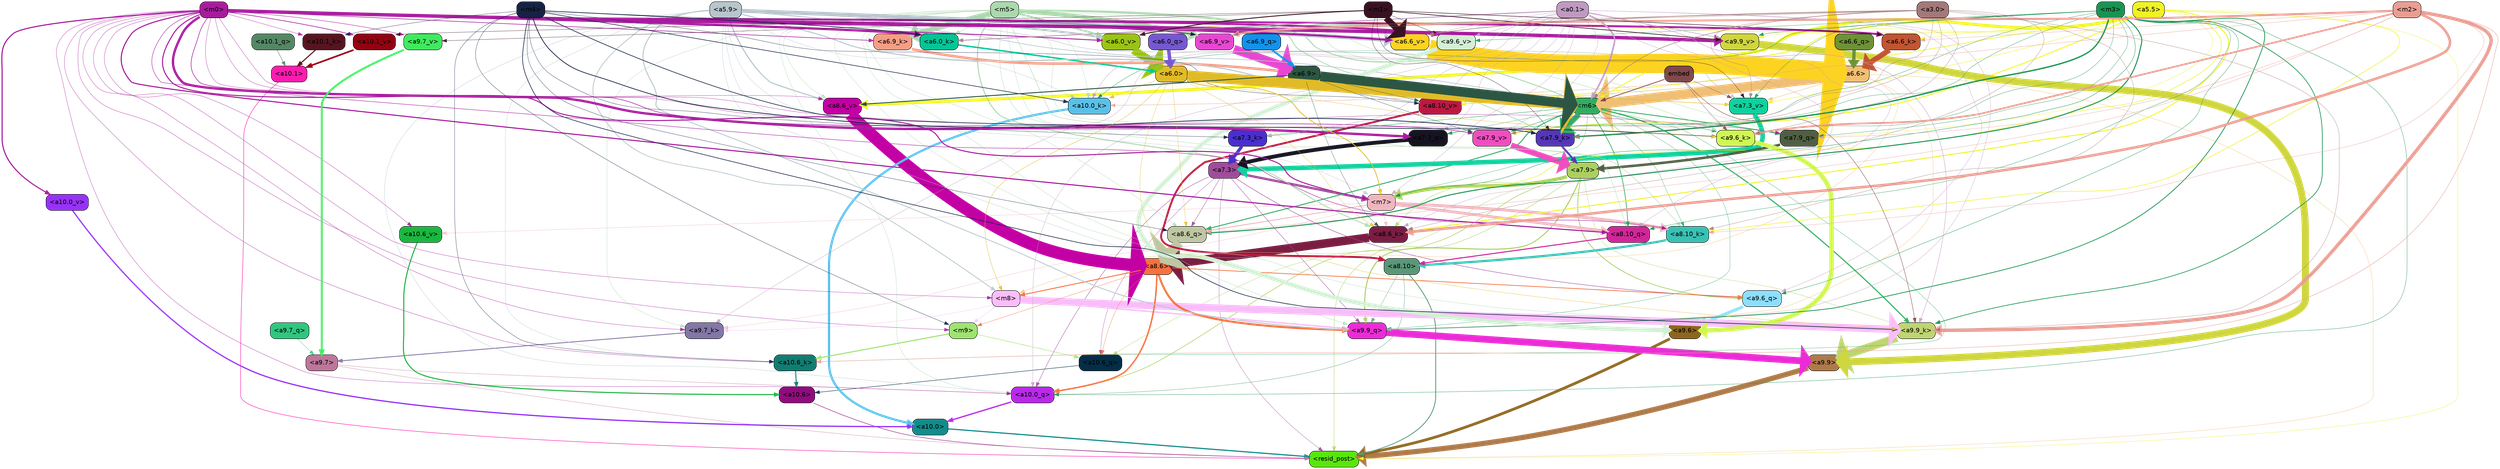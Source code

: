 strict digraph "" {
	graph [bgcolor=transparent,
		layout=dot,
		overlap=false,
		splines=true
	];
	"<a10.6>"	[color=black,
		fillcolor="#910c7f",
		fontname=Helvetica,
		shape=box,
		style="filled, rounded"];
	"<resid_post>"	[color=black,
		fillcolor="#59e60d",
		fontname=Helvetica,
		shape=box,
		style="filled, rounded"];
	"<a10.6>" -> "<resid_post>"	[color="#910c7f",
		penwidth=0.9498605728149414];
	"<a10.1>"	[color=black,
		fillcolor="#fc1caf",
		fontname=Helvetica,
		shape=box,
		style="filled, rounded"];
	"<a10.1>" -> "<resid_post>"	[color="#fc1caf",
		penwidth=1.0084514617919922];
	"<a10.0>"	[color=black,
		fillcolor="#128c8c",
		fontname=Helvetica,
		shape=box,
		style="filled, rounded"];
	"<a10.0>" -> "<resid_post>"	[color="#128c8c",
		penwidth=2.5814952850341797];
	"<a9.9>"	[color=black,
		fillcolor="#af7a49",
		fontname=Helvetica,
		shape=box,
		style="filled, rounded"];
	"<a9.9>" -> "<resid_post>"	[color="#af7a49",
		penwidth=11.610888481140137];
	"<a9.7>"	[color=black,
		fillcolor="#bd769a",
		fontname=Helvetica,
		shape=box,
		style="filled, rounded"];
	"<a9.7>" -> "<resid_post>"	[color="#bd769a",
		penwidth=0.6];
	"<a10.0_q>"	[color=black,
		fillcolor="#ba29ec",
		fontname=Helvetica,
		shape=box,
		style="filled, rounded"];
	"<a9.7>" -> "<a10.0_q>"	[color="#bd769a",
		penwidth=0.6];
	"<a9.6>"	[color=black,
		fillcolor="#8d661f",
		fontname=Helvetica,
		shape=box,
		style="filled, rounded"];
	"<a9.6>" -> "<resid_post>"	[color="#8d661f",
		penwidth=6.121421813964844];
	"<a8.10>"	[color=black,
		fillcolor="#599778",
		fontname=Helvetica,
		shape=box,
		style="filled, rounded"];
	"<a8.10>" -> "<resid_post>"	[color="#599778",
		penwidth=1.7841739654541016];
	"<a8.10>" -> "<a10.0_q>"	[color="#599778",
		penwidth=0.6612663269042969];
	"<a9.9_q>"	[color=black,
		fillcolor="#eb2cd6",
		fontname=Helvetica,
		shape=box,
		style="filled, rounded"];
	"<a8.10>" -> "<a9.9_q>"	[color="#599778",
		penwidth=0.6];
	"<a7.9>"	[color=black,
		fillcolor="#aad05f",
		fontname=Helvetica,
		shape=box,
		style="filled, rounded"];
	"<a7.9>" -> "<resid_post>"	[color="#aad05f",
		penwidth=0.8109169006347656];
	"<a10.6_q>"	[color=black,
		fillcolor="#042e47",
		fontname=Helvetica,
		shape=box,
		style="filled, rounded"];
	"<a7.9>" -> "<a10.6_q>"	[color="#aad05f",
		penwidth=0.6];
	"<a7.9>" -> "<a10.0_q>"	[color="#aad05f",
		penwidth=1.19378662109375];
	"<m7>"	[color=black,
		fillcolor="#eeb7c0",
		fontname=Helvetica,
		shape=box,
		style="filled, rounded"];
	"<a7.9>" -> "<m7>"	[color="#aad05f",
		penwidth=7.3899383544921875];
	"<a7.9>" -> "<a9.9_q>"	[color="#aad05f",
		penwidth=2.1764984130859375];
	"<a9.6_q>"	[color=black,
		fillcolor="#8cdffc",
		fontname=Helvetica,
		shape=box,
		style="filled, rounded"];
	"<a7.9>" -> "<a9.6_q>"	[color="#aad05f",
		penwidth=1.6184196472167969];
	"<a9.9_k>"	[color=black,
		fillcolor="#bfd472",
		fontname=Helvetica,
		shape=box,
		style="filled, rounded"];
	"<a7.9>" -> "<a9.9_k>"	[color="#aad05f",
		penwidth=0.6];
	"<a8.6_k>"	[color=black,
		fillcolor="#7b1d42",
		fontname=Helvetica,
		shape=box,
		style="filled, rounded"];
	"<a7.9>" -> "<a8.6_k>"	[color="#aad05f",
		penwidth=0.7570610046386719];
	"<a7.3>"	[color=black,
		fillcolor="#9f4c9b",
		fontname=Helvetica,
		shape=box,
		style="filled, rounded"];
	"<a7.3>" -> "<resid_post>"	[color="#9f4c9b",
		penwidth=0.6];
	"<a7.3>" -> "<a10.6_q>"	[color="#9f4c9b",
		penwidth=0.6];
	"<a7.3>" -> "<a10.0_q>"	[color="#9f4c9b",
		penwidth=0.8208656311035156];
	"<a7.3>" -> "<m7>"	[color="#9f4c9b",
		penwidth=5.189311981201172];
	"<a7.3>" -> "<a9.9_q>"	[color="#9f4c9b",
		penwidth=0.8119163513183594];
	"<a7.3>" -> "<a9.6_q>"	[color="#9f4c9b",
		penwidth=0.9649925231933594];
	"<a8.6_q>"	[color=black,
		fillcolor="#bec6a3",
		fontname=Helvetica,
		shape=box,
		style="filled, rounded"];
	"<a7.3>" -> "<a8.6_q>"	[color="#9f4c9b",
		penwidth=0.7801322937011719];
	"<a6.6>"	[color=black,
		fillcolor="#f1bf74",
		fontname=Helvetica,
		shape=box,
		style="filled, rounded"];
	"<a6.6>" -> "<resid_post>"	[color="#f1bf74",
		penwidth=0.6];
	"<m6>"	[color=black,
		fillcolor="#32ad62",
		fontname=Helvetica,
		shape=box,
		style="filled, rounded"];
	"<a6.6>" -> "<m6>"	[color="#f1bf74",
		penwidth=21.6163272857666];
	"<m8>"	[color=black,
		fillcolor="#f9bdfa",
		fontname=Helvetica,
		shape=box,
		style="filled, rounded"];
	"<a6.6>" -> "<m8>"	[color="#f1bf74",
		penwidth=0.6];
	"<a6.6>" -> "<a9.9_q>"	[color="#f1bf74",
		penwidth=0.6];
	"<a8.10_v>"	[color=black,
		fillcolor="#bb1942",
		fontname=Helvetica,
		shape=box,
		style="filled, rounded"];
	"<a6.6>" -> "<a8.10_v>"	[color="#f1bf74",
		penwidth=1.0661506652832031];
	"<a7.3_v>"	[color=black,
		fillcolor="#0fd29e",
		fontname=Helvetica,
		shape=box,
		style="filled, rounded"];
	"<a6.6>" -> "<a7.3_v>"	[color="#f1bf74",
		penwidth=0.8506813049316406];
	"<a5.5>"	[color=black,
		fillcolor="#f0f322",
		fontname=Helvetica,
		shape=box,
		style="filled, rounded"];
	"<a5.5>" -> "<resid_post>"	[color="#f0f322",
		penwidth=0.6];
	"<a5.5>" -> "<m6>"	[color="#f0f322",
		penwidth=1.8430671691894531];
	"<a5.5>" -> "<m7>"	[color="#f0f322",
		penwidth=1.0865592956542969];
	"<a9.9_v>"	[color=black,
		fillcolor="#cfd63e",
		fontname=Helvetica,
		shape=box,
		style="filled, rounded"];
	"<a5.5>" -> "<a9.9_v>"	[color="#f0f322",
		penwidth=0.6];
	"<a8.10_k>"	[color=black,
		fillcolor="#39c1b3",
		fontname=Helvetica,
		shape=box,
		style="filled, rounded"];
	"<a5.5>" -> "<a8.10_k>"	[color="#f0f322",
		penwidth=1.1390800476074219];
	"<a5.5>" -> "<a8.6_k>"	[color="#f0f322",
		penwidth=2.00030517578125];
	"<a5.5>" -> "<a8.10_v>"	[color="#f0f322",
		penwidth=1.4206085205078125];
	"<a8.6_v>"	[color=black,
		fillcolor="#c300a4",
		fontname=Helvetica,
		shape=box,
		style="filled, rounded"];
	"<a5.5>" -> "<a8.6_v>"	[color="#f0f322",
		penwidth=6.534294128417969];
	"<a7.9_q>"	[color=black,
		fillcolor="#505f43",
		fontname=Helvetica,
		shape=box,
		style="filled, rounded"];
	"<a5.5>" -> "<a7.9_q>"	[color="#f0f322",
		penwidth=0.6];
	"<a7.9_v>"	[color=black,
		fillcolor="#ef4dc0",
		fontname=Helvetica,
		shape=box,
		style="filled, rounded"];
	"<a5.5>" -> "<a7.9_v>"	[color="#f0f322",
		penwidth=2.0819549560546875];
	"<a5.5>" -> "<a7.3_v>"	[color="#f0f322",
		penwidth=0.8107681274414062];
	"<a6.6_k>"	[color=black,
		fillcolor="#c25532",
		fontname=Helvetica,
		shape=box,
		style="filled, rounded"];
	"<a5.5>" -> "<a6.6_k>"	[color="#f0f322",
		penwidth=0.6];
	"<a6.0_v>"	[color=black,
		fillcolor="#9ac414",
		fontname=Helvetica,
		shape=box,
		style="filled, rounded"];
	"<a5.5>" -> "<a6.0_v>"	[color="#f0f322",
		penwidth=0.9978408813476562];
	"<a10.6_q>" -> "<a10.6>"	[color="#042e47",
		penwidth=0.9244728088378906];
	"<a10.1_q>"	[color=black,
		fillcolor="#548764",
		fontname=Helvetica,
		shape=box,
		style="filled, rounded"];
	"<a10.1_q>" -> "<a10.1>"	[color="#548764",
		penwidth=0.9268798828125];
	"<a10.0_q>" -> "<a10.0>"	[color="#ba29ec",
		penwidth=2.905670166015625];
	"<a10.6_k>"	[color=black,
		fillcolor="#107d72",
		fontname=Helvetica,
		shape=box,
		style="filled, rounded"];
	"<a10.6_k>" -> "<a10.6>"	[color="#107d72",
		penwidth=2.0319366455078125];
	"<a10.1_k>"	[color=black,
		fillcolor="#57151f",
		fontname=Helvetica,
		shape=box,
		style="filled, rounded"];
	"<a10.1_k>" -> "<a10.1>"	[color="#57151f",
		penwidth=2.4037628173828125];
	"<a10.0_k>"	[color=black,
		fillcolor="#5ac0e8",
		fontname=Helvetica,
		shape=box,
		style="filled, rounded"];
	"<a10.0_k>" -> "<a10.0>"	[color="#5ac0e8",
		penwidth=4.9319305419921875];
	"<a10.6_v>"	[color=black,
		fillcolor="#1ab740",
		fontname=Helvetica,
		shape=box,
		style="filled, rounded"];
	"<a10.6_v>" -> "<a10.6>"	[color="#1ab740",
		penwidth=2.290935516357422];
	"<a10.1_v>"	[color=black,
		fillcolor="#920211",
		fontname=Helvetica,
		shape=box,
		style="filled, rounded"];
	"<a10.1_v>" -> "<a10.1>"	[color="#920211",
		penwidth=3.6398468017578125];
	"<a10.0_v>"	[color=black,
		fillcolor="#9732f8",
		fontname=Helvetica,
		shape=box,
		style="filled, rounded"];
	"<a10.0_v>" -> "<a10.0>"	[color="#9732f8",
		penwidth=2.7666168212890625];
	"<m9>"	[color=black,
		fillcolor="#9fe372",
		fontname=Helvetica,
		shape=box,
		style="filled, rounded"];
	"<m9>" -> "<a10.6_q>"	[color="#9fe372",
		penwidth=1.0384025573730469];
	"<m9>" -> "<a10.6_k>"	[color="#9fe372",
		penwidth=2.371124267578125];
	"<a8.6>"	[color=black,
		fillcolor="#f7713c",
		fontname=Helvetica,
		shape=box,
		style="filled, rounded"];
	"<a8.6>" -> "<a10.6_q>"	[color="#f7713c",
		penwidth=0.6];
	"<a8.6>" -> "<a10.0_q>"	[color="#f7713c",
		penwidth=3.1841888427734375];
	"<a8.6>" -> "<m9>"	[color="#f7713c",
		penwidth=0.6];
	"<a8.6>" -> "<m8>"	[color="#f7713c",
		penwidth=1.972564697265625];
	"<a8.6>" -> "<a9.9_q>"	[color="#f7713c",
		penwidth=4.482503890991211];
	"<a8.6>" -> "<a9.6_q>"	[color="#f7713c",
		penwidth=1.515838623046875];
	"<m5>"	[color=black,
		fillcolor="#abd8ac",
		fontname=Helvetica,
		shape=box,
		style="filled, rounded"];
	"<m5>" -> "<a10.0_q>"	[color="#abd8ac",
		penwidth=0.6];
	"<m5>" -> "<a10.0_k>"	[color="#abd8ac",
		penwidth=0.6];
	"<m5>" -> "<m6>"	[color="#abd8ac",
		penwidth=2.143606185913086];
	"<m5>" -> "<a9.9_q>"	[color="#abd8ac",
		penwidth=0.6];
	"<m5>" -> "<a9.9_k>"	[color="#abd8ac",
		penwidth=0.6];
	"<a9.7_k>"	[color=black,
		fillcolor="#8277a6",
		fontname=Helvetica,
		shape=box,
		style="filled, rounded"];
	"<m5>" -> "<a9.7_k>"	[color="#abd8ac",
		penwidth=0.6];
	"<a9.6_k>"	[color=black,
		fillcolor="#d0f654",
		fontname=Helvetica,
		shape=box,
		style="filled, rounded"];
	"<m5>" -> "<a9.6_k>"	[color="#abd8ac",
		penwidth=0.7197036743164062];
	"<a8.10_q>"	[color=black,
		fillcolor="#d12698",
		fontname=Helvetica,
		shape=box,
		style="filled, rounded"];
	"<m5>" -> "<a8.10_q>"	[color="#abd8ac",
		penwidth=0.7198371887207031];
	"<m5>" -> "<a8.6_q>"	[color="#abd8ac",
		penwidth=0.6];
	"<m5>" -> "<a8.10_k>"	[color="#abd8ac",
		penwidth=0.9238471984863281];
	"<m5>" -> "<a8.6_k>"	[color="#abd8ac",
		penwidth=2.1219520568847656];
	"<m5>" -> "<a8.6_v>"	[color="#abd8ac",
		penwidth=0.6];
	"<m5>" -> "<a7.9_q>"	[color="#abd8ac",
		penwidth=0.6];
	"<a7.9_k>"	[color=black,
		fillcolor="#5536b7",
		fontname=Helvetica,
		shape=box,
		style="filled, rounded"];
	"<m5>" -> "<a7.9_k>"	[color="#abd8ac",
		penwidth=1.7779998779296875];
	"<a7.3_k>"	[color=black,
		fillcolor="#492fcf",
		fontname=Helvetica,
		shape=box,
		style="filled, rounded"];
	"<m5>" -> "<a7.3_k>"	[color="#abd8ac",
		penwidth=0.6];
	"<m5>" -> "<a7.9_v>"	[color="#abd8ac",
		penwidth=0.6];
	"<a6.9_k>"	[color=black,
		fillcolor="#f59e86",
		fontname=Helvetica,
		shape=box,
		style="filled, rounded"];
	"<m5>" -> "<a6.9_k>"	[color="#abd8ac",
		penwidth=12.203306198120117];
	"<a6.0_k>"	[color=black,
		fillcolor="#03c697",
		fontname=Helvetica,
		shape=box,
		style="filled, rounded"];
	"<m5>" -> "<a6.0_k>"	[color="#abd8ac",
		penwidth=0.6867179870605469];
	"<a6.9_v>"	[color=black,
		fillcolor="#e747d2",
		fontname=Helvetica,
		shape=box,
		style="filled, rounded"];
	"<m5>" -> "<a6.9_v>"	[color="#abd8ac",
		penwidth=8.809343338012695];
	"<m5>" -> "<a6.0_v>"	[color="#abd8ac",
		penwidth=3.8560523986816406];
	"<a5.9>"	[color=black,
		fillcolor="#b8c6cc",
		fontname=Helvetica,
		shape=box,
		style="filled, rounded"];
	"<a5.9>" -> "<a10.0_q>"	[color="#b8c6cc",
		penwidth=0.6463394165039062];
	"<a5.9>" -> "<a10.6_k>"	[color="#b8c6cc",
		penwidth=0.6];
	"<a5.9>" -> "<a10.0_k>"	[color="#b8c6cc",
		penwidth=0.6];
	"<a5.9>" -> "<m6>"	[color="#b8c6cc",
		penwidth=1.4513568878173828];
	"<a5.9>" -> "<m7>"	[color="#b8c6cc",
		penwidth=0.6];
	"<a5.9>" -> "<m8>"	[color="#b8c6cc",
		penwidth=1.6550712585449219];
	"<a5.9>" -> "<a9.9_q>"	[color="#b8c6cc",
		penwidth=2.019031524658203];
	"<a5.9>" -> "<a9.9_k>"	[color="#b8c6cc",
		penwidth=0.6];
	"<a5.9>" -> "<a8.10_v>"	[color="#b8c6cc",
		penwidth=2.2765426635742188];
	"<a5.9>" -> "<a8.6_v>"	[color="#b8c6cc",
		penwidth=2.4934005737304688];
	"<a5.9>" -> "<a7.9_v>"	[color="#b8c6cc",
		penwidth=0.6];
	"<a5.9>" -> "<a7.3_v>"	[color="#b8c6cc",
		penwidth=0.9861984252929688];
	"<a5.9>" -> "<a6.0_k>"	[color="#b8c6cc",
		penwidth=0.6];
	"<a6.6_v>"	[color=black,
		fillcolor="#fcd321",
		fontname=Helvetica,
		shape=box,
		style="filled, rounded"];
	"<a5.9>" -> "<a6.6_v>"	[color="#b8c6cc",
		penwidth=8.623922348022461];
	"<a5.9>" -> "<a6.0_v>"	[color="#b8c6cc",
		penwidth=4.239973068237305];
	"<m3>"	[color=black,
		fillcolor="#189452",
		fontname=Helvetica,
		shape=box,
		style="filled, rounded"];
	"<m3>" -> "<a10.0_q>"	[color="#189452",
		penwidth=0.6597442626953125];
	"<m3>" -> "<a10.0_k>"	[color="#189452",
		penwidth=0.6506614685058594];
	"<m3>" -> "<m7>"	[color="#189452",
		penwidth=0.7659339904785156];
	"<m3>" -> "<a9.9_q>"	[color="#189452",
		penwidth=1.6276321411132812];
	"<m3>" -> "<a9.6_q>"	[color="#189452",
		penwidth=0.6724472045898438];
	"<m3>" -> "<a9.9_k>"	[color="#189452",
		penwidth=1.4574642181396484];
	"<m3>" -> "<a9.6_k>"	[color="#189452",
		penwidth=0.6];
	"<m3>" -> "<a9.9_v>"	[color="#189452",
		penwidth=0.6589469909667969];
	"<a9.6_v>"	[color=black,
		fillcolor="#d3efd5",
		fontname=Helvetica,
		shape=box,
		style="filled, rounded"];
	"<m3>" -> "<a9.6_v>"	[color="#189452",
		penwidth=0.6];
	"<m3>" -> "<a8.10_q>"	[color="#189452",
		penwidth=0.6];
	"<m3>" -> "<a8.6_q>"	[color="#189452",
		penwidth=2.1676406860351562];
	"<m3>" -> "<a7.9_q>"	[color="#189452",
		penwidth=0.6];
	"<a7.3_q>"	[color=black,
		fillcolor="#161421",
		fontname=Helvetica,
		shape=box,
		style="filled, rounded"];
	"<m3>" -> "<a7.3_q>"	[color="#189452",
		penwidth=0.6];
	"<m3>" -> "<a7.9_k>"	[color="#189452",
		penwidth=2.978912353515625];
	"<m3>" -> "<a7.9_v>"	[color="#189452",
		penwidth=0.6];
	"<m3>" -> "<a7.3_v>"	[color="#189452",
		penwidth=0.6];
	"<m3>" -> "<a6.0_v>"	[color="#189452",
		penwidth=0.6];
	"<m0>"	[color=black,
		fillcolor="#a71b9d",
		fontname=Helvetica,
		shape=box,
		style="filled, rounded"];
	"<m0>" -> "<a10.0_q>"	[color="#a71b9d",
		penwidth=0.6];
	"<m0>" -> "<a10.6_k>"	[color="#a71b9d",
		penwidth=0.6];
	"<m0>" -> "<a10.1_k>"	[color="#a71b9d",
		penwidth=0.6];
	"<m0>" -> "<a10.6_v>"	[color="#a71b9d",
		penwidth=0.6];
	"<m0>" -> "<a10.1_v>"	[color="#a71b9d",
		penwidth=1.3360328674316406];
	"<m0>" -> "<a10.0_v>"	[color="#a71b9d",
		penwidth=2.4083595275878906];
	"<m0>" -> "<m9>"	[color="#a71b9d",
		penwidth=0.6];
	"<m0>" -> "<m7>"	[color="#a71b9d",
		penwidth=2.224945068359375];
	"<m0>" -> "<m8>"	[color="#a71b9d",
		penwidth=0.6];
	"<m0>" -> "<a9.7_k>"	[color="#a71b9d",
		penwidth=0.6];
	"<m0>" -> "<a9.6_k>"	[color="#a71b9d",
		penwidth=0.6];
	"<m0>" -> "<a9.9_v>"	[color="#a71b9d",
		penwidth=7.537467956542969];
	"<a9.7_v>"	[color=black,
		fillcolor="#3fea5e",
		fontname=Helvetica,
		shape=box,
		style="filled, rounded"];
	"<m0>" -> "<a9.7_v>"	[color="#a71b9d",
		penwidth=0.8575286865234375];
	"<m0>" -> "<a9.6_v>"	[color="#a71b9d",
		penwidth=4.1688385009765625];
	"<m0>" -> "<a8.10_q>"	[color="#a71b9d",
		penwidth=2.3761940002441406];
	"<m0>" -> "<a8.10_k>"	[color="#a71b9d",
		penwidth=0.9220962524414062];
	"<m0>" -> "<a8.6_v>"	[color="#a71b9d",
		penwidth=0.6];
	"<m0>" -> "<a7.9_q>"	[color="#a71b9d",
		penwidth=0.6];
	"<m0>" -> "<a7.3_q>"	[color="#a71b9d",
		penwidth=5.264301300048828];
	"<m0>" -> "<a7.9_v>"	[color="#a71b9d",
		penwidth=1.2114486694335938];
	"<m0>" -> "<a6.9_k>"	[color="#a71b9d",
		penwidth=1.2153072357177734];
	"<m0>" -> "<a6.6_k>"	[color="#a71b9d",
		penwidth=4.234254837036133];
	"<m0>" -> "<a6.0_k>"	[color="#a71b9d",
		penwidth=5.01750373840332];
	"<m0>" -> "<a6.9_v>"	[color="#a71b9d",
		penwidth=1.6340084075927734];
	"<m0>" -> "<a6.6_v>"	[color="#a71b9d",
		penwidth=4.314628601074219];
	"<m0>" -> "<a6.0_v>"	[color="#a71b9d",
		penwidth=1.9309234619140625];
	"<a0.1>"	[color=black,
		fillcolor="#bf99c1",
		fontname=Helvetica,
		shape=box,
		style="filled, rounded"];
	"<a0.1>" -> "<a10.0_q>"	[color="#bf99c1",
		penwidth=0.6];
	"<a0.1>" -> "<a10.0_k>"	[color="#bf99c1",
		penwidth=0.6768684387207031];
	"<a0.1>" -> "<m6>"	[color="#bf99c1",
		penwidth=3.4290084838867188];
	"<a0.1>" -> "<m7>"	[color="#bf99c1",
		penwidth=0.6];
	"<a0.1>" -> "<a9.9_q>"	[color="#bf99c1",
		penwidth=0.6];
	"<a0.1>" -> "<a9.6_q>"	[color="#bf99c1",
		penwidth=0.6];
	"<a0.1>" -> "<a9.9_k>"	[color="#bf99c1",
		penwidth=0.81341552734375];
	"<a0.1>" -> "<a9.7_k>"	[color="#bf99c1",
		penwidth=0.6];
	"<a0.1>" -> "<a9.9_v>"	[color="#bf99c1",
		penwidth=1.062591552734375];
	"<a0.1>" -> "<a9.6_v>"	[color="#bf99c1",
		penwidth=0.6];
	"<a0.1>" -> "<a8.10_q>"	[color="#bf99c1",
		penwidth=0.6];
	"<a0.1>" -> "<a8.6_k>"	[color="#bf99c1",
		penwidth=0.6];
	"<a0.1>" -> "<a8.10_v>"	[color="#bf99c1",
		penwidth=0.6];
	"<a0.1>" -> "<a7.3_q>"	[color="#bf99c1",
		penwidth=0.6];
	"<a0.1>" -> "<a7.3_k>"	[color="#bf99c1",
		penwidth=0.6];
	"<a0.1>" -> "<a7.9_v>"	[color="#bf99c1",
		penwidth=0.6];
	"<a0.1>" -> "<a6.0_k>"	[color="#bf99c1",
		penwidth=1.7027435302734375];
	"<a0.1>" -> "<a6.9_v>"	[color="#bf99c1",
		penwidth=0.6];
	"<a0.1>" -> "<a6.6_v>"	[color="#bf99c1",
		penwidth=0.6];
	"<m6>" -> "<a10.6_k>"	[color="#32ad62",
		penwidth=0.6];
	"<m6>" -> "<m7>"	[color="#32ad62",
		penwidth=0.6];
	"<m6>" -> "<a9.9_q>"	[color="#32ad62",
		penwidth=0.6];
	"<m6>" -> "<a9.9_k>"	[color="#32ad62",
		penwidth=2.533975601196289];
	"<m6>" -> "<a9.6_k>"	[color="#32ad62",
		penwidth=0.9471282958984375];
	"<m6>" -> "<a8.10_q>"	[color="#32ad62",
		penwidth=1.4854621887207031];
	"<m6>" -> "<a8.6_q>"	[color="#32ad62",
		penwidth=2.0796165466308594];
	"<m6>" -> "<a8.10_k>"	[color="#32ad62",
		penwidth=0.6];
	"<m6>" -> "<a7.9_q>"	[color="#32ad62",
		penwidth=1.9016571044921875];
	"<m6>" -> "<a7.3_q>"	[color="#32ad62",
		penwidth=0.6];
	"<m6>" -> "<a7.9_k>"	[color="#32ad62",
		penwidth=12.277053833007812];
	"<m6>" -> "<a7.3_k>"	[color="#32ad62",
		penwidth=0.8951148986816406];
	"<m6>" -> "<a7.9_v>"	[color="#32ad62",
		penwidth=0.8897933959960938];
	"<m4>"	[color=black,
		fillcolor="#152243",
		fontname=Helvetica,
		shape=box,
		style="filled, rounded"];
	"<m4>" -> "<a10.6_k>"	[color="#152243",
		penwidth=0.6];
	"<m4>" -> "<a10.1_k>"	[color="#152243",
		penwidth=0.6];
	"<m4>" -> "<a10.0_k>"	[color="#152243",
		penwidth=1.230804443359375];
	"<m4>" -> "<m9>"	[color="#152243",
		penwidth=0.6];
	"<m4>" -> "<a9.9_k>"	[color="#152243",
		penwidth=1.3186264038085938];
	"<m4>" -> "<a9.6_k>"	[color="#152243",
		penwidth=1.3722038269042969];
	"<m4>" -> "<a8.6_q>"	[color="#152243",
		penwidth=0.6];
	"<m4>" -> "<a8.10_v>"	[color="#152243",
		penwidth=0.6];
	"<m4>" -> "<a7.9_k>"	[color="#152243",
		penwidth=1.5913276672363281];
	"<m4>" -> "<a7.3_k>"	[color="#152243",
		penwidth=0.6];
	"<m4>" -> "<a6.0_k>"	[color="#152243",
		penwidth=1.4652233123779297];
	"<m4>" -> "<a6.9_v>"	[color="#152243",
		penwidth=0.6];
	"<m2>"	[color=black,
		fillcolor="#e99d93",
		fontname=Helvetica,
		shape=box,
		style="filled, rounded"];
	"<m2>" -> "<a10.6_k>"	[color="#e99d93",
		penwidth=0.8380241394042969];
	"<m2>" -> "<a10.0_k>"	[color="#e99d93",
		penwidth=0.6622200012207031];
	"<m2>" -> "<a9.9_k>"	[color="#e99d93",
		penwidth=7.476325988769531];
	"<m2>" -> "<a9.6_k>"	[color="#e99d93",
		penwidth=3.761505126953125];
	"<m2>" -> "<a8.6_q>"	[color="#e99d93",
		penwidth=0.6];
	"<m2>" -> "<a8.10_k>"	[color="#e99d93",
		penwidth=0.6];
	"<m2>" -> "<a8.6_k>"	[color="#e99d93",
		penwidth=5.699577331542969];
	"<m2>" -> "<a7.9_q>"	[color="#e99d93",
		penwidth=0.6];
	"<m2>" -> "<a6.6_k>"	[color="#e99d93",
		penwidth=0.6];
	"<m2>" -> "<a6.9_v>"	[color="#e99d93",
		penwidth=4.3256072998046875];
	"<a6.0>"	[color=black,
		fillcolor="#e1bb27",
		fontname=Helvetica,
		shape=box,
		style="filled, rounded"];
	"<a6.0>" -> "<a10.0_k>"	[color="#e1bb27",
		penwidth=0.6];
	"<a6.0>" -> "<m6>"	[color="#e1bb27",
		penwidth=23.31447410583496];
	"<a6.0>" -> "<m7>"	[color="#e1bb27",
		penwidth=1.694061279296875];
	"<a6.0>" -> "<m8>"	[color="#e1bb27",
		penwidth=0.7418403625488281];
	"<a6.0>" -> "<a9.9_k>"	[color="#e1bb27",
		penwidth=0.6];
	"<a6.0>" -> "<a9.6_k>"	[color="#e1bb27",
		penwidth=0.6];
	"<a6.0>" -> "<a8.6_q>"	[color="#e1bb27",
		penwidth=0.6];
	"<a6.0>" -> "<a8.6_k>"	[color="#e1bb27",
		penwidth=0.6];
	"<a6.0>" -> "<a7.3_v>"	[color="#e1bb27",
		penwidth=0.9905738830566406];
	"<m7>" -> "<a10.6_v>"	[color="#eeb7c0",
		penwidth=0.6];
	"<m7>" -> "<a9.7_k>"	[color="#eeb7c0",
		penwidth=0.6];
	"<m7>" -> "<a8.10_q>"	[color="#eeb7c0",
		penwidth=6.2237091064453125];
	"<m7>" -> "<a8.6_q>"	[color="#eeb7c0",
		penwidth=1.9677276611328125];
	"<m7>" -> "<a8.10_k>"	[color="#eeb7c0",
		penwidth=6.505390167236328];
	"<m7>" -> "<a8.6_k>"	[color="#eeb7c0",
		penwidth=0.6821136474609375];
	"<m1>"	[color=black,
		fillcolor="#381220",
		fontname=Helvetica,
		shape=box,
		style="filled, rounded"];
	"<m1>" -> "<a10.1_v>"	[color="#381220",
		penwidth=0.6];
	"<m1>" -> "<a9.9_v>"	[color="#381220",
		penwidth=1.4082679748535156];
	"<m1>" -> "<a9.7_v>"	[color="#381220",
		penwidth=0.6];
	"<m1>" -> "<a9.6_v>"	[color="#381220",
		penwidth=0.6];
	"<m1>" -> "<a7.9_k>"	[color="#381220",
		penwidth=0.6];
	"<m1>" -> "<a7.3_v>"	[color="#381220",
		penwidth=0.6];
	"<m1>" -> "<a6.6_k>"	[color="#381220",
		penwidth=1.0421028137207031];
	"<m1>" -> "<a6.6_v>"	[color="#381220",
		penwidth=14.129535675048828];
	"<m1>" -> "<a6.0_v>"	[color="#381220",
		penwidth=1.93902587890625];
	"<m8>" -> "<m9>"	[color="#f9bdfa",
		penwidth=0.6];
	"<m8>" -> "<a9.9_q>"	[color="#f9bdfa",
		penwidth=3.073810577392578];
	"<m8>" -> "<a9.9_k>"	[color="#f9bdfa",
		penwidth=16.255420684814453];
	"<m8>" -> "<a9.7_k>"	[color="#f9bdfa",
		penwidth=0.6];
	"<a9.9_q>" -> "<a9.9>"	[color="#eb2cd6",
		penwidth=15.310546875];
	"<a9.7_q>"	[color=black,
		fillcolor="#30c67f",
		fontname=Helvetica,
		shape=box,
		style="filled, rounded"];
	"<a9.7_q>" -> "<a9.7>"	[color="#30c67f",
		penwidth=0.6];
	"<a9.6_q>" -> "<a9.6>"	[color="#8cdffc",
		penwidth=6.823722839355469];
	"<a9.9_k>" -> "<a9.9>"	[color="#bfd472",
		penwidth=17.953022003173828];
	"<a9.7_k>" -> "<a9.7>"	[color="#8277a6",
		penwidth=1.85101318359375];
	"<a9.6_k>" -> "<a9.6>"	[color="#d0f654",
		penwidth=9.787818908691406];
	"<a9.9_v>" -> "<a9.9>"	[color="#cfd63e",
		penwidth=15.728643417358398];
	"<a9.7_v>" -> "<a9.7>"	[color="#3fea5e",
		penwidth=4.305488586425781];
	"<a9.6_v>" -> "<a9.6>"	[color="#d3efd5",
		penwidth=9.212547302246094];
	"<a3.0>"	[color=black,
		fillcolor="#a47879",
		fontname=Helvetica,
		shape=box,
		style="filled, rounded"];
	"<a3.0>" -> "<m6>"	[color="#a47879",
		penwidth=1.0663299560546875];
	"<a3.0>" -> "<a9.9_k>"	[color="#a47879",
		penwidth=0.6];
	"<a3.0>" -> "<a9.6_k>"	[color="#a47879",
		penwidth=0.6];
	"<a3.0>" -> "<a8.10_k>"	[color="#a47879",
		penwidth=0.6];
	"<a3.0>" -> "<a8.6_k>"	[color="#a47879",
		penwidth=0.6];
	"<a3.0>" -> "<a7.9_k>"	[color="#a47879",
		penwidth=0.6];
	"<a3.0>" -> "<a7.9_v>"	[color="#a47879",
		penwidth=0.6];
	"<a3.0>" -> "<a7.3_v>"	[color="#a47879",
		penwidth=0.6];
	"<a3.0>" -> "<a6.0_k>"	[color="#a47879",
		penwidth=0.6];
	"<a3.0>" -> "<a6.9_v>"	[color="#a47879",
		penwidth=0.6];
	"<a3.0>" -> "<a6.6_v>"	[color="#a47879",
		penwidth=1.2425460815429688];
	embed	[color=black,
		fillcolor="#82494b",
		fontname=Helvetica,
		shape=box,
		style="filled, rounded"];
	embed -> "<m6>"	[color="#82494b",
		penwidth=1.6749610900878906];
	embed -> "<a9.9_k>"	[color="#82494b",
		penwidth=0.8602714538574219];
	embed -> "<a9.6_k>"	[color="#82494b",
		penwidth=0.6];
	embed -> "<a7.3_v>"	[color="#82494b",
		penwidth=0.6];
	"<a8.10_q>" -> "<a8.10>"	[color="#d12698",
		penwidth=2.2933731079101562];
	"<a8.6_q>" -> "<a8.6>"	[color="#bec6a3",
		penwidth=22.21251106262207];
	"<a8.10_k>" -> "<a8.10>"	[color="#39c1b3",
		penwidth=5.009056091308594];
	"<a8.6_k>" -> "<a8.6>"	[color="#7b1d42",
		penwidth=19.114789962768555];
	"<a8.10_v>" -> "<a8.10>"	[color="#bb1942",
		penwidth=4.248416900634766];
	"<a8.6_v>" -> "<a8.6>"	[color="#c300a4",
		penwidth=27.461654663085938];
	"<a6.9>"	[color=black,
		fillcolor="#2c5643",
		fontname=Helvetica,
		shape=box,
		style="filled, rounded"];
	"<a6.9>" -> "<m6>"	[color="#2c5643",
		penwidth=21.47117805480957];
	"<a6.9>" -> "<a8.6_k>"	[color="#2c5643",
		penwidth=0.6];
	"<a6.9>" -> "<a8.10_v>"	[color="#2c5643",
		penwidth=0.6];
	"<a6.9>" -> "<a8.6_v>"	[color="#2c5643",
		penwidth=2.0546798706054688];
	"<a6.9>" -> "<a7.9_v>"	[color="#2c5643",
		penwidth=0.6];
	"<a7.9_q>" -> "<a7.9>"	[color="#505f43",
		penwidth=5.6087493896484375];
	"<a7.3_q>" -> "<a7.3>"	[color="#161421",
		penwidth=8.568470001220703];
	"<a7.9_k>" -> "<a7.9>"	[color="#5536b7",
		penwidth=4.179893493652344];
	"<a7.3_k>" -> "<a7.3>"	[color="#492fcf",
		penwidth=7.138481140136719];
	"<a7.9_v>" -> "<a7.9>"	[color="#ef4dc0",
		penwidth=12.677261352539062];
	"<a7.3_v>" -> "<a7.3>"	[color="#0fd29e",
		penwidth=10.205863952636719];
	"<a6.9_q>"	[color=black,
		fillcolor="#1492eb",
		fontname=Helvetica,
		shape=box,
		style="filled, rounded"];
	"<a6.9_q>" -> "<a6.9>"	[color="#1492eb",
		penwidth=4.004619598388672];
	"<a6.6_q>"	[color=black,
		fillcolor="#6d9236",
		fontname=Helvetica,
		shape=box,
		style="filled, rounded"];
	"<a6.6_q>" -> "<a6.6>"	[color="#6d9236",
		penwidth=7.501697540283203];
	"<a6.0_q>"	[color=black,
		fillcolor="#7558d0",
		fontname=Helvetica,
		shape=box,
		style="filled, rounded"];
	"<a6.0_q>" -> "<a6.0>"	[color="#7558d0",
		penwidth=7.7220001220703125];
	"<a6.9_k>" -> "<a6.9>"	[color="#f59e86",
		penwidth=5.597904205322266];
	"<a6.6_k>" -> "<a6.6>"	[color="#c25532",
		penwidth=11.958972930908203];
	"<a6.0_k>" -> "<a6.0>"	[color="#03c697",
		penwidth=3.2078399658203125];
	"<a6.9_v>" -> "<a6.9>"	[color="#e747d2",
		penwidth=19.20796775817871];
	"<a6.6_v>" -> "<a6.6>"	[color="#fcd321",
		penwidth=43.14964985847473];
	"<a6.0_v>" -> "<a6.0>"	[color="#9ac414",
		penwidth=18.152097702026367];
}
